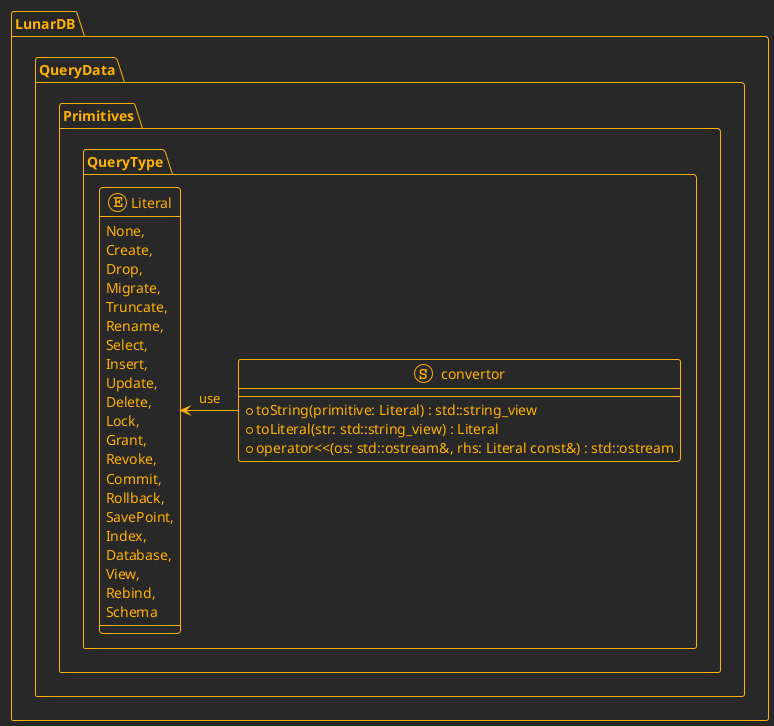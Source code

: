 @startuml QueryType
!theme crt-amber

namespace LunarDB.QueryData.Primitives {

namespace QueryType {

enum Literal {
    None,
    Create,
    Drop,
    Migrate,
    Truncate,
    Rename,
    Select,
    Insert,
    Update,
    Delete,
    Lock,
    Grant,
    Revoke,
    Commit,
    Rollback,
    SavePoint,
    Index,
    Database,
    View,
    Rebind,
    Schema
}

stereotype convertor {
    + toString(primitive: Literal) : std::string_view
    + toLiteral(str: std::string_view) : Literal
    + operator<<(os: std::ostream&, rhs: Literal const&) : std::ostream
}

Literal <- convertor : use

}

}
@enduml
